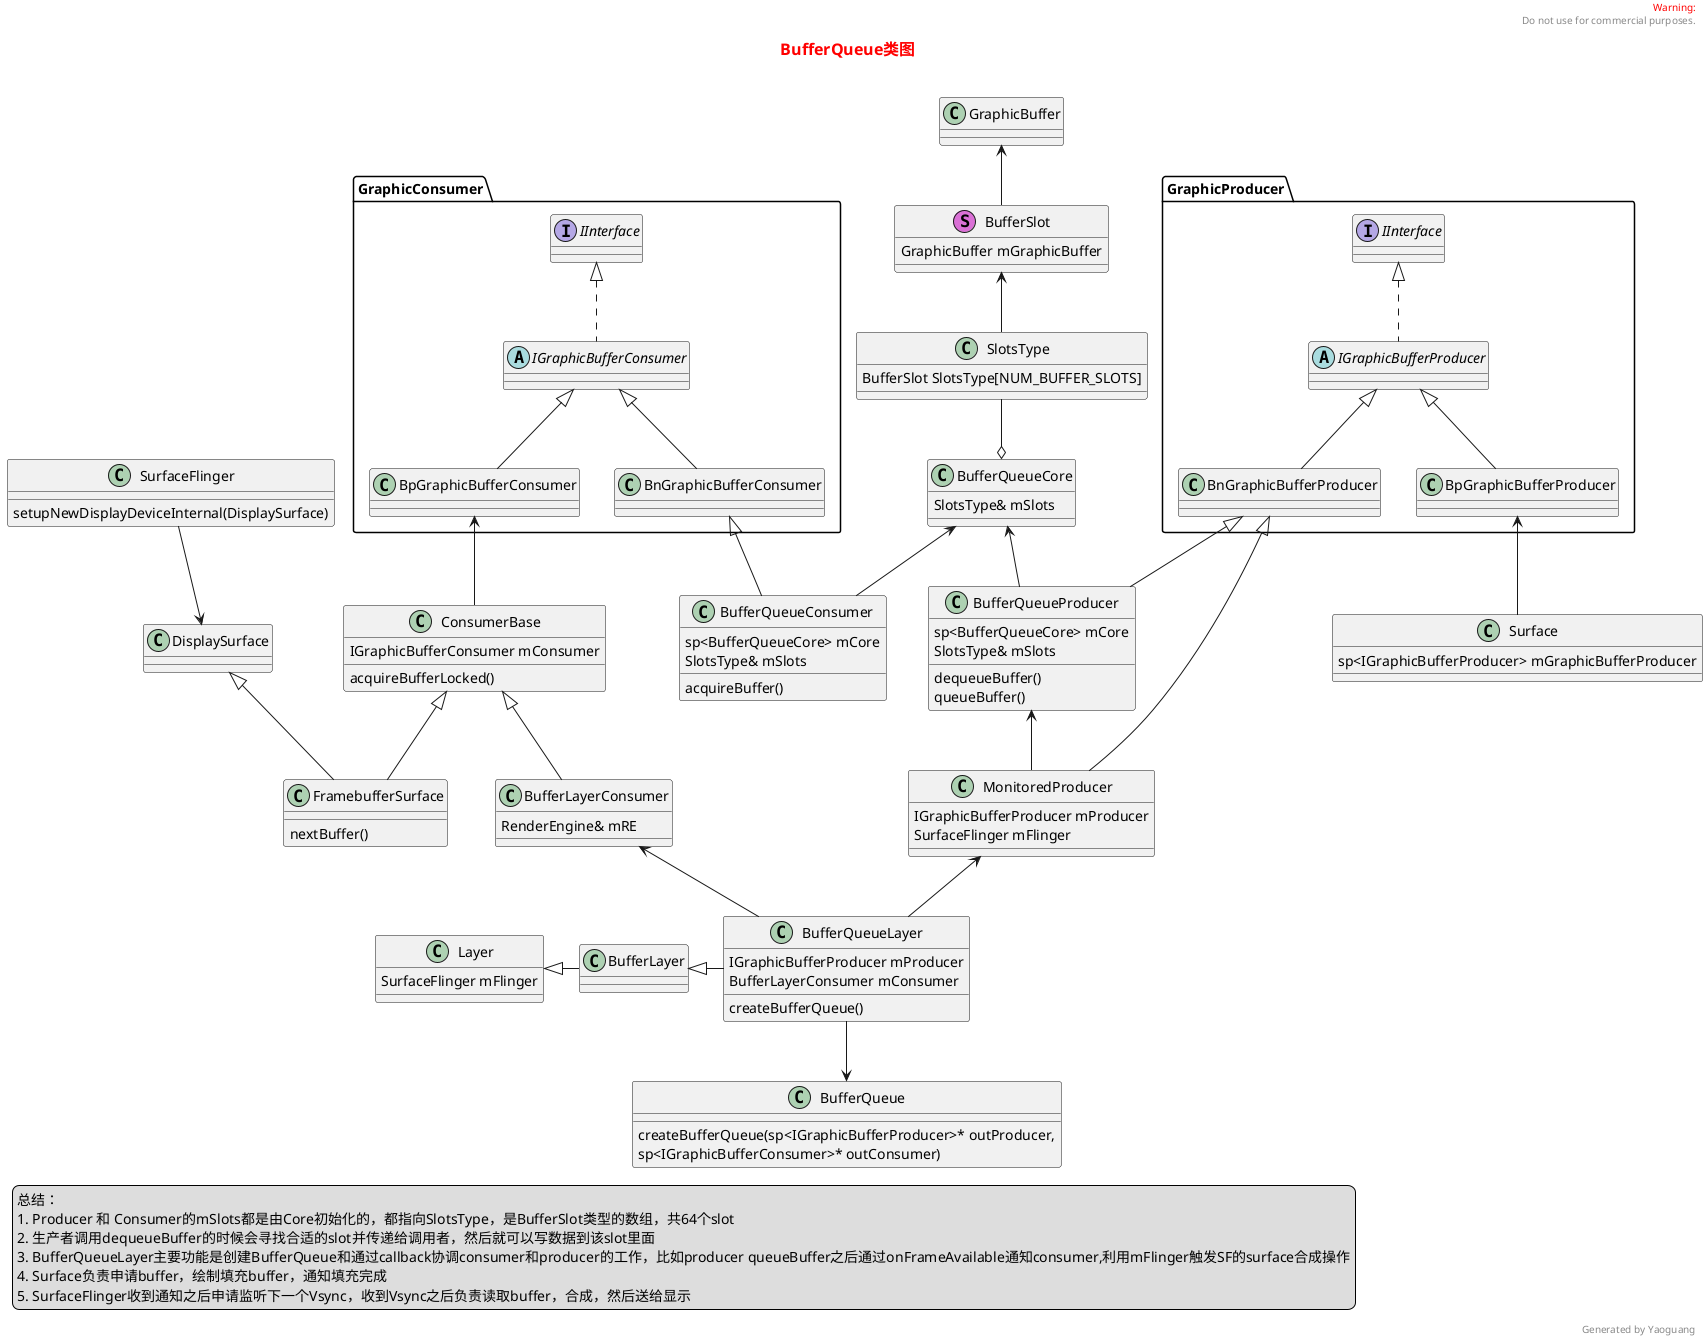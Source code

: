 @startuml

title
<font color=red size=16>BufferQueue类图</font>

endtitle
header
<font color=red>Warning:</font>
Do not use for commercial purposes.
endheader
'---------------------------------------------------------------

'#############################
package GraphicConsumer {
    interface "IInterface" as graphicConsumer {
    }
    abstract IGraphicBufferConsumer {
    }
    class BnGraphicBufferConsumer {
    }
    class BpGraphicBufferConsumer {
    }
}
IGraphicBufferConsumer .up.|> graphicConsumer
BnGraphicBufferConsumer -up-|> IGraphicBufferConsumer
BpGraphicBufferConsumer -up-|> IGraphicBufferConsumer
'#############################
class BufferQueueConsumer {
    sp<BufferQueueCore> mCore
    SlotsType& mSlots
    acquireBuffer()
}
BufferQueueConsumer -up-|> BnGraphicBufferConsumer
'#############################
package GraphicProducer {
    interface "IInterface" as graphicProducer {
    }
    abstract IGraphicBufferProducer {
    }
    class BnGraphicBufferProducer {
    }
    class BpGraphicBufferProducer {
    }
}
IGraphicBufferProducer .up.|> graphicProducer
BnGraphicBufferProducer-up-|> IGraphicBufferProducer
BpGraphicBufferProducer -up-|> IGraphicBufferProducer
'#############################
class MonitoredProducer {
    IGraphicBufferProducer mProducer
    SurfaceFlinger mFlinger
}
MonitoredProducer -up-|> BnGraphicBufferProducer
MonitoredProducer -up-> BufferQueueProducer
'#############################
class BufferQueueProducer {
    sp<BufferQueueCore> mCore
    SlotsType& mSlots
    dequeueBuffer()
    queueBuffer()
}
BufferQueueProducer -up-|> BnGraphicBufferProducer
'#############################
class BufferQueueCore {
    SlotsType& mSlots

}
BufferQueueConsumer -up-> BufferQueueCore
BufferQueueProducer -up-> BufferQueueCore
'#############################
class BufferQueue {
    createBufferQueue(sp<IGraphicBufferProducer>* outProducer,
         sp<IGraphicBufferConsumer>* outConsumer)
}
'BufferQueue -up-> BufferQueueProducer
'BufferQueue -up-> BufferQueueConsumer
'#############################
class SlotsType {
    BufferSlot SlotsType[NUM_BUFFER_SLOTS]
}
class BufferSlot << (S,orchid) >> {
    GraphicBuffer mGraphicBuffer
}
SlotsType -up-> BufferSlot
BufferQueueCore o-up- SlotsType
BufferSlot -up-> GraphicBuffer

class GraphicBuffer {
}
'#############################
class Surface {
    sp<IGraphicBufferProducer> mGraphicBufferProducer
}
Surface -up-> BpGraphicBufferProducer
'#############################
'interface FrameAvailableListener{
'    void onFrameAvailable()
'    void onFrameReplaced()
'}
'interface ContentsChangedListener {
'}
'ContentsChangedListener ..|> FrameAvailableListener
class Layer {
    SurfaceFlinger mFlinger
}
class BufferLayer {
}
BufferLayer -left-|> Layer
class BufferQueueLayer {
    IGraphicBufferProducer mProducer
    BufferLayerConsumer mConsumer
    createBufferQueue()
}
'BufferQueueLayer ..|> ContentsChangedListener
BufferQueueLayer -left-|> BufferLayer
BufferQueueLayer -up-> MonitoredProducer
BufferQueueLayer -down-> BufferQueue
BufferQueueLayer -up-> BufferLayerConsumer
'#############################
class BufferLayerConsumer {
    RenderEngine& mRE
}
class ConsumerBase {
    IGraphicBufferConsumer mConsumer
    acquireBufferLocked()
}
BufferLayerConsumer -up-|> ConsumerBase
ConsumerBase -up-> BpGraphicBufferConsumer
'ConsumerBase .up.|> ConsumerListener
'#############################
class FramebufferSurface {
    nextBuffer()
}
FramebufferSurface -up-|> ConsumerBase
FramebufferSurface -up-|> DisplaySurface
class DisplaySurface {
}
class SurfaceFlinger {
    setupNewDisplayDeviceInternal(DisplaySurface)
}
SurfaceFlinger -down-> DisplaySurface

'--------------------------------------------------------
legend left
总结：
1. Producer 和 Consumer的mSlots都是由Core初始化的，都指向SlotsType，是BufferSlot类型的数组，共64个slot
2. 生产者调用dequeueBuffer的时候会寻找合适的slot并传递给调用者，然后就可以写数据到该slot里面
3. BufferQueueLayer主要功能是创建BufferQueue和通过callback协调consumer和producer的工作，比如producer queueBuffer之后通过onFrameAvailable通知consumer,利用mFlinger触发SF的surface合成操作
4. Surface负责申请buffer，绘制填充buffer，通知填充完成
5. SurfaceFlinger收到通知之后申请监听下一个Vsync，收到Vsync之后负责读取buffer，合成，然后送给显示
end legend
right footer Generated by Yaoguang
@enduml